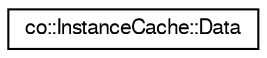 digraph G
{
  edge [fontname="FreeSans",fontsize="10",labelfontname="FreeSans",labelfontsize="10"];
  node [fontname="FreeSans",fontsize="10",shape=record];
  rankdir="LR";
  Node1 [label="co::InstanceCache::Data",height=0.2,width=0.4,color="black", fillcolor="white", style="filled",URL="$structco_1_1InstanceCache_1_1Data.html",tooltip="One cache entry."];
}
